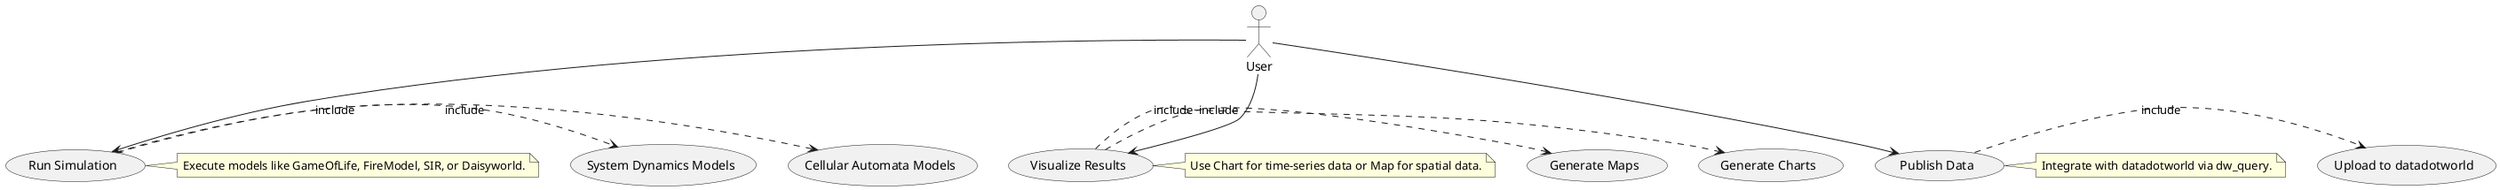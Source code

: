 @startuml
actor User
User --> (Run Simulation)
User --> (Visualize Results)
User --> (Publish Data)
(Run Simulation) .> (Cellular Automata Models) : include
(Run Simulation) .> (System Dynamics Models) : include
(Visualize Results) .> (Generate Charts) : include
(Visualize Results) .> (Generate Maps) : include
(Publish Data) .> (Upload to datadotworld) : include
note right of (Run Simulation)
  Execute models like GameOfLife, FireModel, SIR, or Daisyworld.
end note
note right of (Visualize Results)
  Use Chart for time-series data or Map for spatial data.
end note
note right of (Publish Data)
  Integrate with datadotworld via dw_query.
end note
@enduml
